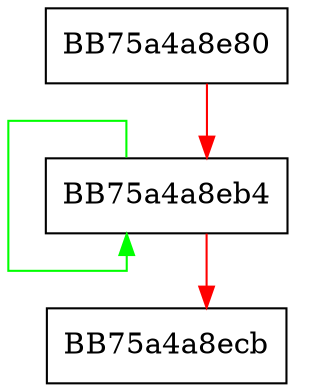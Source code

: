 digraph SSE_addps {
  node [shape="box"];
  graph [splines=ortho];
  BB75a4a8e80 -> BB75a4a8eb4 [color="red"];
  BB75a4a8eb4 -> BB75a4a8eb4 [color="green"];
  BB75a4a8eb4 -> BB75a4a8ecb [color="red"];
}
